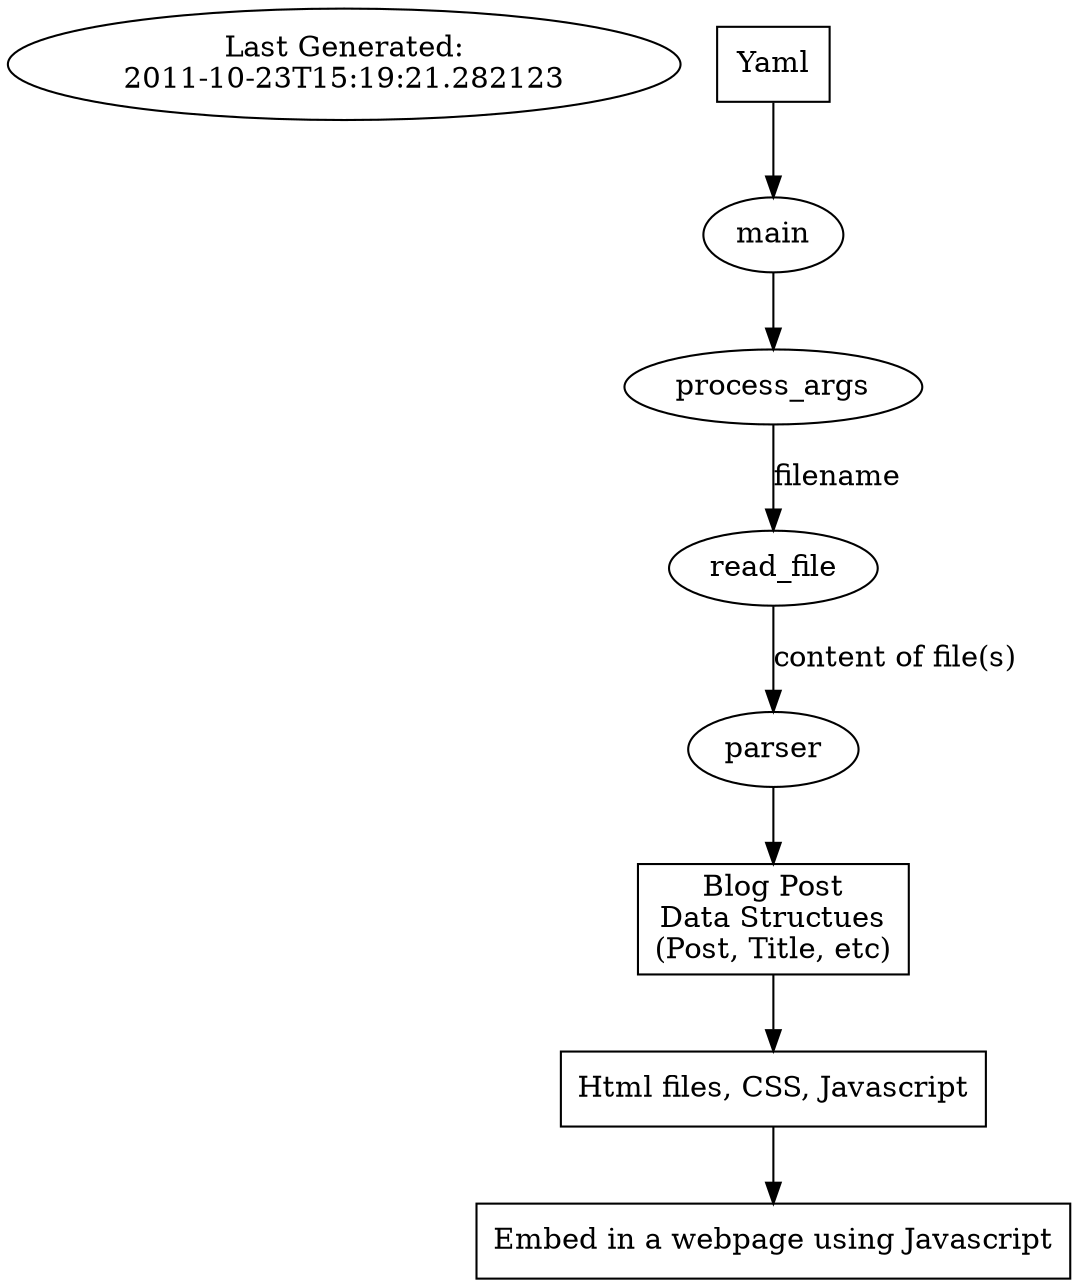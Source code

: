 digraph Pyrite {

  "Last Generated:\n2011-10-23T15:19:21.282123"

  node [shape=box]
  Yaml 
  Structured [label = "Blog Post\nData Structues\n(Post, Title, etc)"]
  Html [label= "Html files, CSS, Javascript"]
  Webpage [ label = "Embed in a webpage using Javascript"]

  node[shape=ellipse]
  Yaml -> main -> process_args 
  process_args -> read_file [label="filename"]
  read_file -> parser [label="content of file(s)"]
  parser -> Structured -> Html -> Webpage

}
